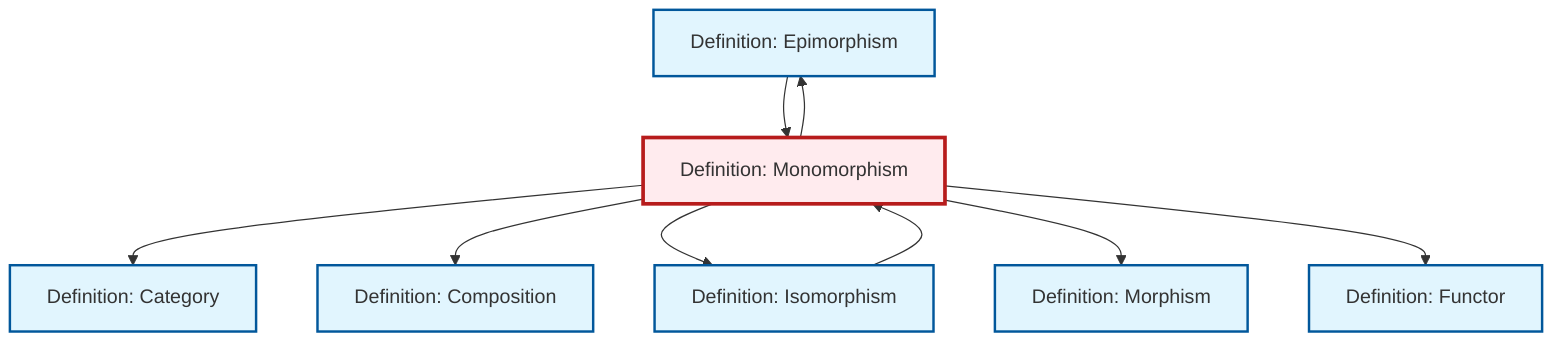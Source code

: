 graph TD
    classDef definition fill:#e1f5fe,stroke:#01579b,stroke-width:2px
    classDef theorem fill:#f3e5f5,stroke:#4a148c,stroke-width:2px
    classDef axiom fill:#fff3e0,stroke:#e65100,stroke-width:2px
    classDef example fill:#e8f5e9,stroke:#1b5e20,stroke-width:2px
    classDef current fill:#ffebee,stroke:#b71c1c,stroke-width:3px
    def-composition["Definition: Composition"]:::definition
    def-epimorphism["Definition: Epimorphism"]:::definition
    def-isomorphism["Definition: Isomorphism"]:::definition
    def-category["Definition: Category"]:::definition
    def-functor["Definition: Functor"]:::definition
    def-morphism["Definition: Morphism"]:::definition
    def-monomorphism["Definition: Monomorphism"]:::definition
    def-epimorphism --> def-monomorphism
    def-monomorphism --> def-category
    def-monomorphism --> def-composition
    def-monomorphism --> def-isomorphism
    def-monomorphism --> def-morphism
    def-monomorphism --> def-epimorphism
    def-isomorphism --> def-monomorphism
    def-monomorphism --> def-functor
    class def-monomorphism current